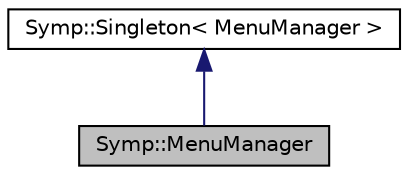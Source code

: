 digraph "Symp::MenuManager"
{
  edge [fontname="Helvetica",fontsize="10",labelfontname="Helvetica",labelfontsize="10"];
  node [fontname="Helvetica",fontsize="10",shape=record];
  Node1 [label="Symp::MenuManager",height=0.2,width=0.4,color="black", fillcolor="grey75", style="filled" fontcolor="black"];
  Node2 -> Node1 [dir="back",color="midnightblue",fontsize="10",style="solid"];
  Node2 [label="Symp::Singleton\< MenuManager \>",height=0.2,width=0.4,color="black", fillcolor="white", style="filled",URL="$class_symp_1_1_singleton.html"];
}
